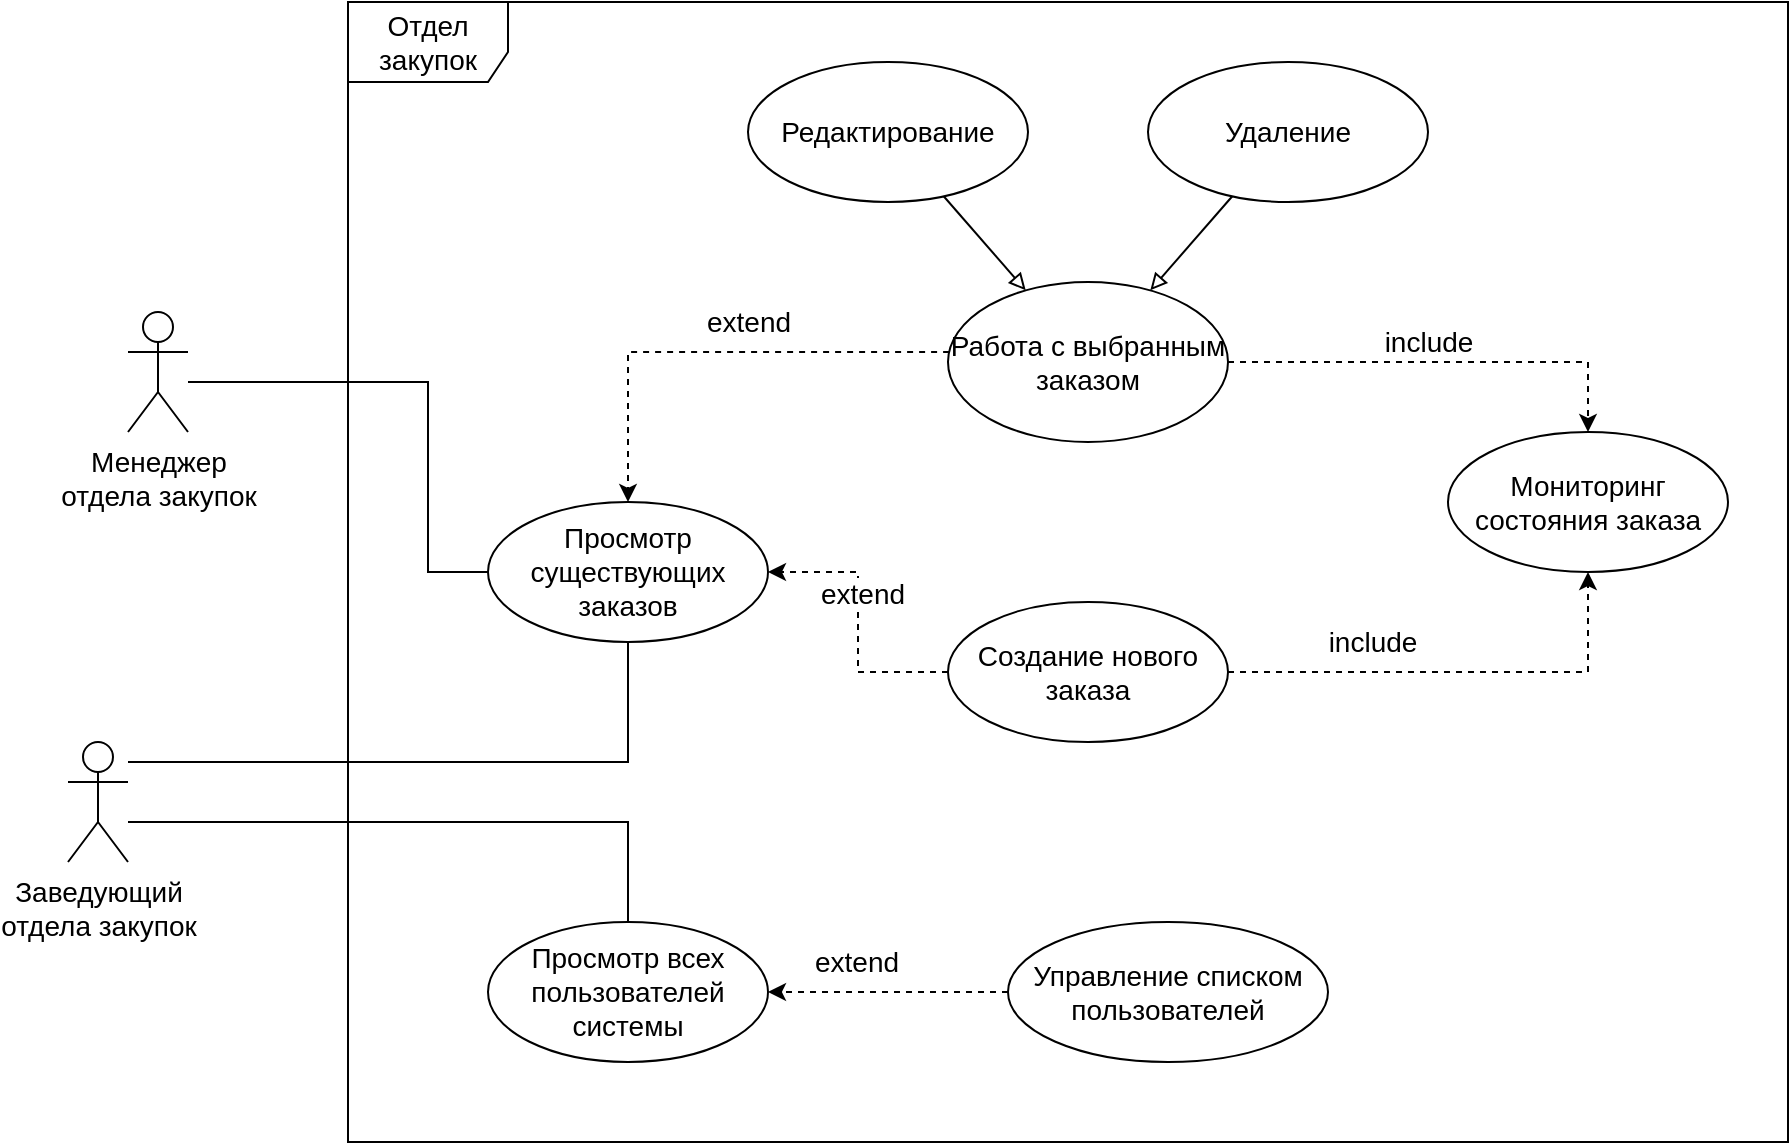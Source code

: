 <mxfile version="20.8.23" type="device"><diagram name="Страница 1" id="xCFU-9hYcBKCTv8BQgqb"><mxGraphModel dx="1434" dy="754" grid="1" gridSize="10" guides="1" tooltips="1" connect="1" arrows="1" fold="1" page="1" pageScale="1" pageWidth="827" pageHeight="1169" math="0" shadow="0"><root><mxCell id="0"/><mxCell id="1" parent="0"/><mxCell id="rGXgZP3Pn43rBVYSho75-43" style="edgeStyle=orthogonalEdgeStyle;rounded=0;orthogonalLoop=1;jettySize=auto;html=1;fontSize=14;endArrow=none;endFill=0;" edge="1" parent="1" source="rGXgZP3Pn43rBVYSho75-1" target="rGXgZP3Pn43rBVYSho75-9"><mxGeometry relative="1" as="geometry"><Array as="points"><mxPoint x="270" y="360"/><mxPoint x="270" y="455"/></Array></mxGeometry></mxCell><mxCell id="rGXgZP3Pn43rBVYSho75-1" value="Менеджер&lt;br style=&quot;font-size: 14px;&quot;&gt;отдела закупок" style="shape=umlActor;verticalLabelPosition=bottom;verticalAlign=top;html=1;outlineConnect=0;fontSize=14;" vertex="1" parent="1"><mxGeometry x="120" y="325" width="30" height="60" as="geometry"/></mxCell><mxCell id="rGXgZP3Pn43rBVYSho75-3" value="Отдел закупок" style="shape=umlFrame;whiteSpace=wrap;html=1;pointerEvents=0;width=80;height=40;fontSize=14;" vertex="1" parent="1"><mxGeometry x="230" y="170" width="720" height="570" as="geometry"/></mxCell><mxCell id="rGXgZP3Pn43rBVYSho75-25" style="edgeStyle=orthogonalEdgeStyle;rounded=0;orthogonalLoop=1;jettySize=auto;html=1;dashed=1;fontSize=14;endArrow=classic;endFill=1;" edge="1" parent="1" source="rGXgZP3Pn43rBVYSho75-4" target="rGXgZP3Pn43rBVYSho75-9"><mxGeometry relative="1" as="geometry"><Array as="points"><mxPoint x="370" y="345"/></Array></mxGeometry></mxCell><mxCell id="rGXgZP3Pn43rBVYSho75-27" value="extend" style="edgeLabel;html=1;align=center;verticalAlign=middle;resizable=0;points=[];fontSize=14;" vertex="1" connectable="0" parent="rGXgZP3Pn43rBVYSho75-25"><mxGeometry x="-0.03" y="-1" relative="1" as="geometry"><mxPoint x="13" y="-14" as="offset"/></mxGeometry></mxCell><mxCell id="rGXgZP3Pn43rBVYSho75-30" style="edgeStyle=orthogonalEdgeStyle;rounded=0;orthogonalLoop=1;jettySize=auto;html=1;dashed=1;fontSize=14;endArrow=classic;endFill=1;" edge="1" parent="1" source="rGXgZP3Pn43rBVYSho75-4" target="rGXgZP3Pn43rBVYSho75-13"><mxGeometry relative="1" as="geometry"><Array as="points"><mxPoint x="850" y="350"/></Array></mxGeometry></mxCell><mxCell id="rGXgZP3Pn43rBVYSho75-31" value="include" style="edgeLabel;html=1;align=center;verticalAlign=middle;resizable=0;points=[];fontSize=14;" vertex="1" connectable="0" parent="rGXgZP3Pn43rBVYSho75-30"><mxGeometry relative="1" as="geometry"><mxPoint x="-8" y="-10" as="offset"/></mxGeometry></mxCell><mxCell id="rGXgZP3Pn43rBVYSho75-4" value="Работа с выбранным заказом" style="ellipse;whiteSpace=wrap;html=1;fontSize=14;" vertex="1" parent="1"><mxGeometry x="530" y="310" width="140" height="80" as="geometry"/></mxCell><mxCell id="rGXgZP3Pn43rBVYSho75-33" style="edgeStyle=orthogonalEdgeStyle;rounded=0;orthogonalLoop=1;jettySize=auto;html=1;dashed=1;fontSize=14;endArrow=classic;endFill=1;" edge="1" parent="1" source="rGXgZP3Pn43rBVYSho75-8" target="rGXgZP3Pn43rBVYSho75-12"><mxGeometry relative="1" as="geometry"><Array as="points"><mxPoint x="500" y="665"/><mxPoint x="500" y="665"/></Array></mxGeometry></mxCell><mxCell id="rGXgZP3Pn43rBVYSho75-34" value="extend" style="edgeLabel;html=1;align=center;verticalAlign=middle;resizable=0;points=[];fontSize=14;" vertex="1" connectable="0" parent="rGXgZP3Pn43rBVYSho75-33"><mxGeometry x="0.267" y="-4" relative="1" as="geometry"><mxPoint y="-11" as="offset"/></mxGeometry></mxCell><mxCell id="rGXgZP3Pn43rBVYSho75-8" value="Управление списком пользователей" style="ellipse;whiteSpace=wrap;html=1;fontSize=14;" vertex="1" parent="1"><mxGeometry x="560" y="630" width="160" height="70" as="geometry"/></mxCell><mxCell id="rGXgZP3Pn43rBVYSho75-9" value="Просмотр существующих заказов" style="ellipse;whiteSpace=wrap;html=1;fontSize=14;" vertex="1" parent="1"><mxGeometry x="300" y="420" width="140" height="70" as="geometry"/></mxCell><mxCell id="rGXgZP3Pn43rBVYSho75-37" style="edgeStyle=orthogonalEdgeStyle;rounded=0;orthogonalLoop=1;jettySize=auto;html=1;fontSize=14;endArrow=none;endFill=0;" edge="1" parent="1" source="rGXgZP3Pn43rBVYSho75-10" target="rGXgZP3Pn43rBVYSho75-9"><mxGeometry relative="1" as="geometry"><Array as="points"><mxPoint x="370" y="550"/></Array></mxGeometry></mxCell><mxCell id="rGXgZP3Pn43rBVYSho75-44" style="edgeStyle=orthogonalEdgeStyle;rounded=0;orthogonalLoop=1;jettySize=auto;html=1;fontSize=14;endArrow=none;endFill=0;" edge="1" parent="1" source="rGXgZP3Pn43rBVYSho75-10" target="rGXgZP3Pn43rBVYSho75-12"><mxGeometry relative="1" as="geometry"><Array as="points"><mxPoint x="370" y="580"/></Array></mxGeometry></mxCell><mxCell id="rGXgZP3Pn43rBVYSho75-10" value="Заведующий&lt;br style=&quot;font-size: 14px;&quot;&gt;отдела закупок" style="shape=umlActor;verticalLabelPosition=bottom;verticalAlign=top;html=1;outlineConnect=0;fontSize=14;" vertex="1" parent="1"><mxGeometry x="90" y="540" width="30" height="60" as="geometry"/></mxCell><mxCell id="rGXgZP3Pn43rBVYSho75-26" style="edgeStyle=orthogonalEdgeStyle;rounded=0;orthogonalLoop=1;jettySize=auto;html=1;dashed=1;fontSize=14;endArrow=classic;endFill=1;" edge="1" parent="1" source="rGXgZP3Pn43rBVYSho75-11" target="rGXgZP3Pn43rBVYSho75-9"><mxGeometry relative="1" as="geometry"/></mxCell><mxCell id="rGXgZP3Pn43rBVYSho75-28" value="extend" style="edgeLabel;html=1;align=center;verticalAlign=middle;resizable=0;points=[];fontSize=14;" vertex="1" connectable="0" parent="rGXgZP3Pn43rBVYSho75-26"><mxGeometry x="0.2" y="-2" relative="1" as="geometry"><mxPoint as="offset"/></mxGeometry></mxCell><mxCell id="rGXgZP3Pn43rBVYSho75-29" style="edgeStyle=orthogonalEdgeStyle;rounded=0;orthogonalLoop=1;jettySize=auto;html=1;dashed=1;fontSize=14;endArrow=classic;endFill=1;" edge="1" parent="1" source="rGXgZP3Pn43rBVYSho75-11" target="rGXgZP3Pn43rBVYSho75-13"><mxGeometry relative="1" as="geometry"/></mxCell><mxCell id="rGXgZP3Pn43rBVYSho75-32" value="include" style="edgeLabel;html=1;align=center;verticalAlign=middle;resizable=0;points=[];fontSize=14;" vertex="1" connectable="0" parent="rGXgZP3Pn43rBVYSho75-29"><mxGeometry x="-0.374" y="3" relative="1" as="geometry"><mxPoint y="-12" as="offset"/></mxGeometry></mxCell><mxCell id="rGXgZP3Pn43rBVYSho75-11" value="Создание нового заказа" style="ellipse;whiteSpace=wrap;html=1;fontSize=14;" vertex="1" parent="1"><mxGeometry x="530" y="470" width="140" height="70" as="geometry"/></mxCell><mxCell id="rGXgZP3Pn43rBVYSho75-12" value="Просмотр всех пользователей системы" style="ellipse;whiteSpace=wrap;html=1;fontSize=14;" vertex="1" parent="1"><mxGeometry x="300" y="630" width="140" height="70" as="geometry"/></mxCell><mxCell id="rGXgZP3Pn43rBVYSho75-13" value="Мониторинг состояния заказа" style="ellipse;whiteSpace=wrap;html=1;fontSize=14;" vertex="1" parent="1"><mxGeometry x="780" y="385" width="140" height="70" as="geometry"/></mxCell><mxCell id="rGXgZP3Pn43rBVYSho75-21" style="orthogonalLoop=1;jettySize=auto;html=1;fontSize=14;endArrow=block;endFill=0;" edge="1" parent="1" source="rGXgZP3Pn43rBVYSho75-19" target="rGXgZP3Pn43rBVYSho75-4"><mxGeometry relative="1" as="geometry"/></mxCell><mxCell id="rGXgZP3Pn43rBVYSho75-19" value="Редактирование" style="ellipse;whiteSpace=wrap;html=1;fontSize=14;" vertex="1" parent="1"><mxGeometry x="430" y="200" width="140" height="70" as="geometry"/></mxCell><mxCell id="rGXgZP3Pn43rBVYSho75-22" style="rounded=0;orthogonalLoop=1;jettySize=auto;html=1;fontSize=14;endArrow=block;endFill=0;" edge="1" parent="1" source="rGXgZP3Pn43rBVYSho75-20" target="rGXgZP3Pn43rBVYSho75-4"><mxGeometry relative="1" as="geometry"/></mxCell><mxCell id="rGXgZP3Pn43rBVYSho75-20" value="Удаление" style="ellipse;whiteSpace=wrap;html=1;fontSize=14;" vertex="1" parent="1"><mxGeometry x="630" y="200" width="140" height="70" as="geometry"/></mxCell></root></mxGraphModel></diagram></mxfile>